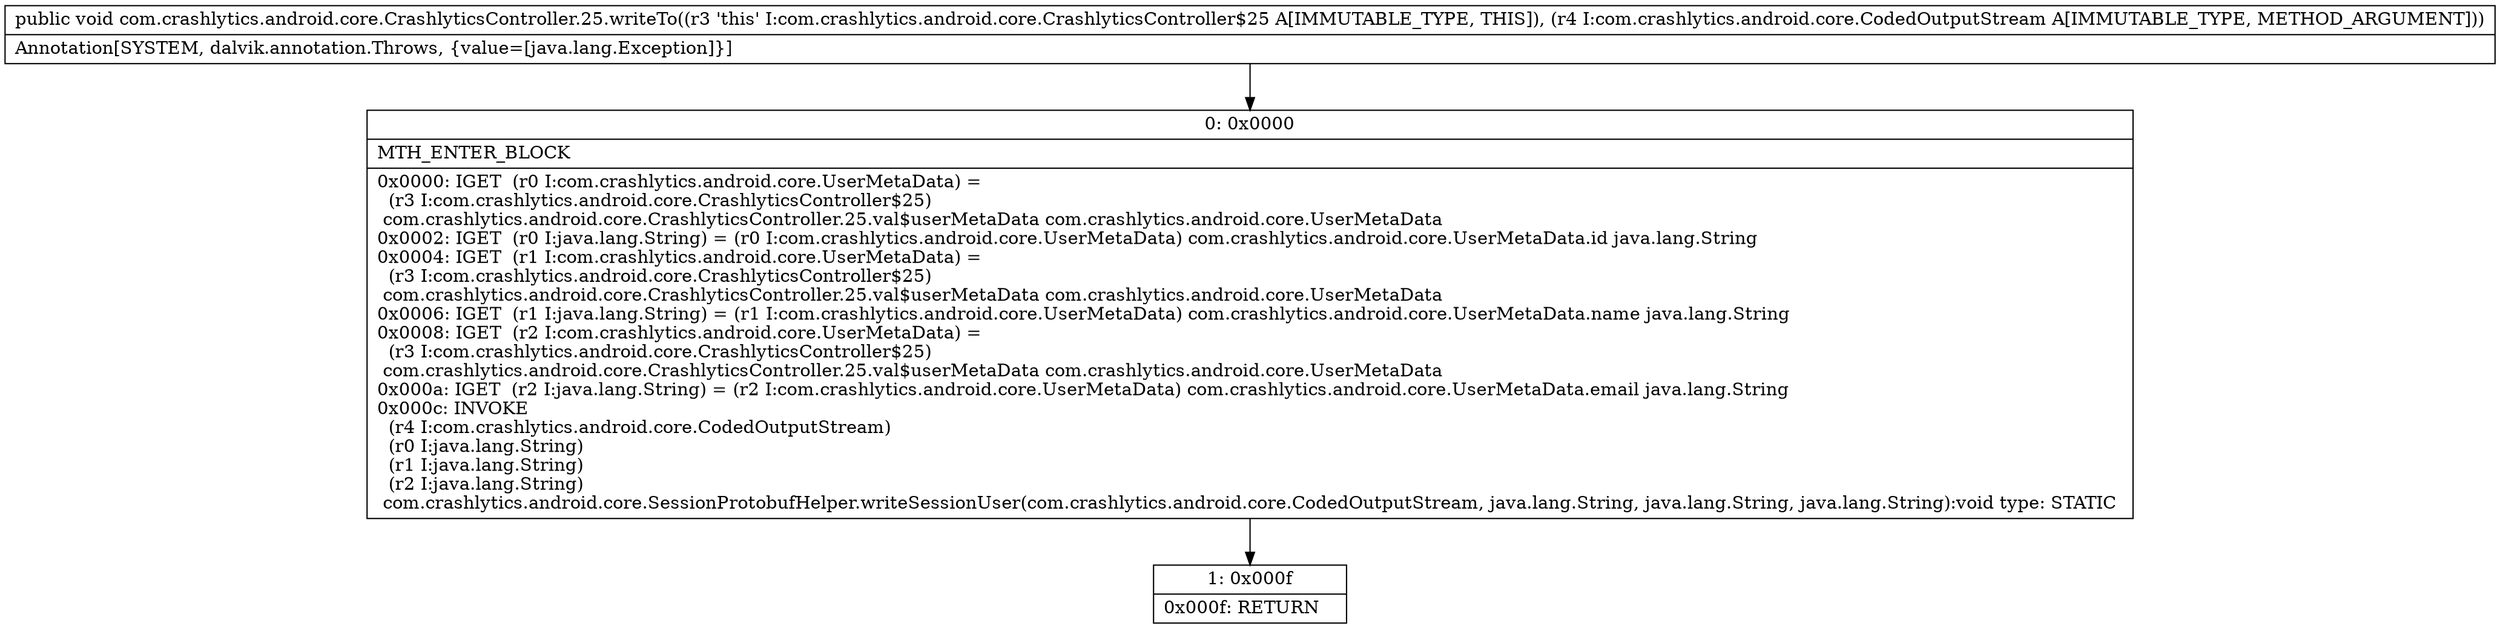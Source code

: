 digraph "CFG forcom.crashlytics.android.core.CrashlyticsController.25.writeTo(Lcom\/crashlytics\/android\/core\/CodedOutputStream;)V" {
Node_0 [shape=record,label="{0\:\ 0x0000|MTH_ENTER_BLOCK\l|0x0000: IGET  (r0 I:com.crashlytics.android.core.UserMetaData) = \l  (r3 I:com.crashlytics.android.core.CrashlyticsController$25)\l com.crashlytics.android.core.CrashlyticsController.25.val$userMetaData com.crashlytics.android.core.UserMetaData \l0x0002: IGET  (r0 I:java.lang.String) = (r0 I:com.crashlytics.android.core.UserMetaData) com.crashlytics.android.core.UserMetaData.id java.lang.String \l0x0004: IGET  (r1 I:com.crashlytics.android.core.UserMetaData) = \l  (r3 I:com.crashlytics.android.core.CrashlyticsController$25)\l com.crashlytics.android.core.CrashlyticsController.25.val$userMetaData com.crashlytics.android.core.UserMetaData \l0x0006: IGET  (r1 I:java.lang.String) = (r1 I:com.crashlytics.android.core.UserMetaData) com.crashlytics.android.core.UserMetaData.name java.lang.String \l0x0008: IGET  (r2 I:com.crashlytics.android.core.UserMetaData) = \l  (r3 I:com.crashlytics.android.core.CrashlyticsController$25)\l com.crashlytics.android.core.CrashlyticsController.25.val$userMetaData com.crashlytics.android.core.UserMetaData \l0x000a: IGET  (r2 I:java.lang.String) = (r2 I:com.crashlytics.android.core.UserMetaData) com.crashlytics.android.core.UserMetaData.email java.lang.String \l0x000c: INVOKE  \l  (r4 I:com.crashlytics.android.core.CodedOutputStream)\l  (r0 I:java.lang.String)\l  (r1 I:java.lang.String)\l  (r2 I:java.lang.String)\l com.crashlytics.android.core.SessionProtobufHelper.writeSessionUser(com.crashlytics.android.core.CodedOutputStream, java.lang.String, java.lang.String, java.lang.String):void type: STATIC \l}"];
Node_1 [shape=record,label="{1\:\ 0x000f|0x000f: RETURN   \l}"];
MethodNode[shape=record,label="{public void com.crashlytics.android.core.CrashlyticsController.25.writeTo((r3 'this' I:com.crashlytics.android.core.CrashlyticsController$25 A[IMMUTABLE_TYPE, THIS]), (r4 I:com.crashlytics.android.core.CodedOutputStream A[IMMUTABLE_TYPE, METHOD_ARGUMENT]))  | Annotation[SYSTEM, dalvik.annotation.Throws, \{value=[java.lang.Exception]\}]\l}"];
MethodNode -> Node_0;
Node_0 -> Node_1;
}

